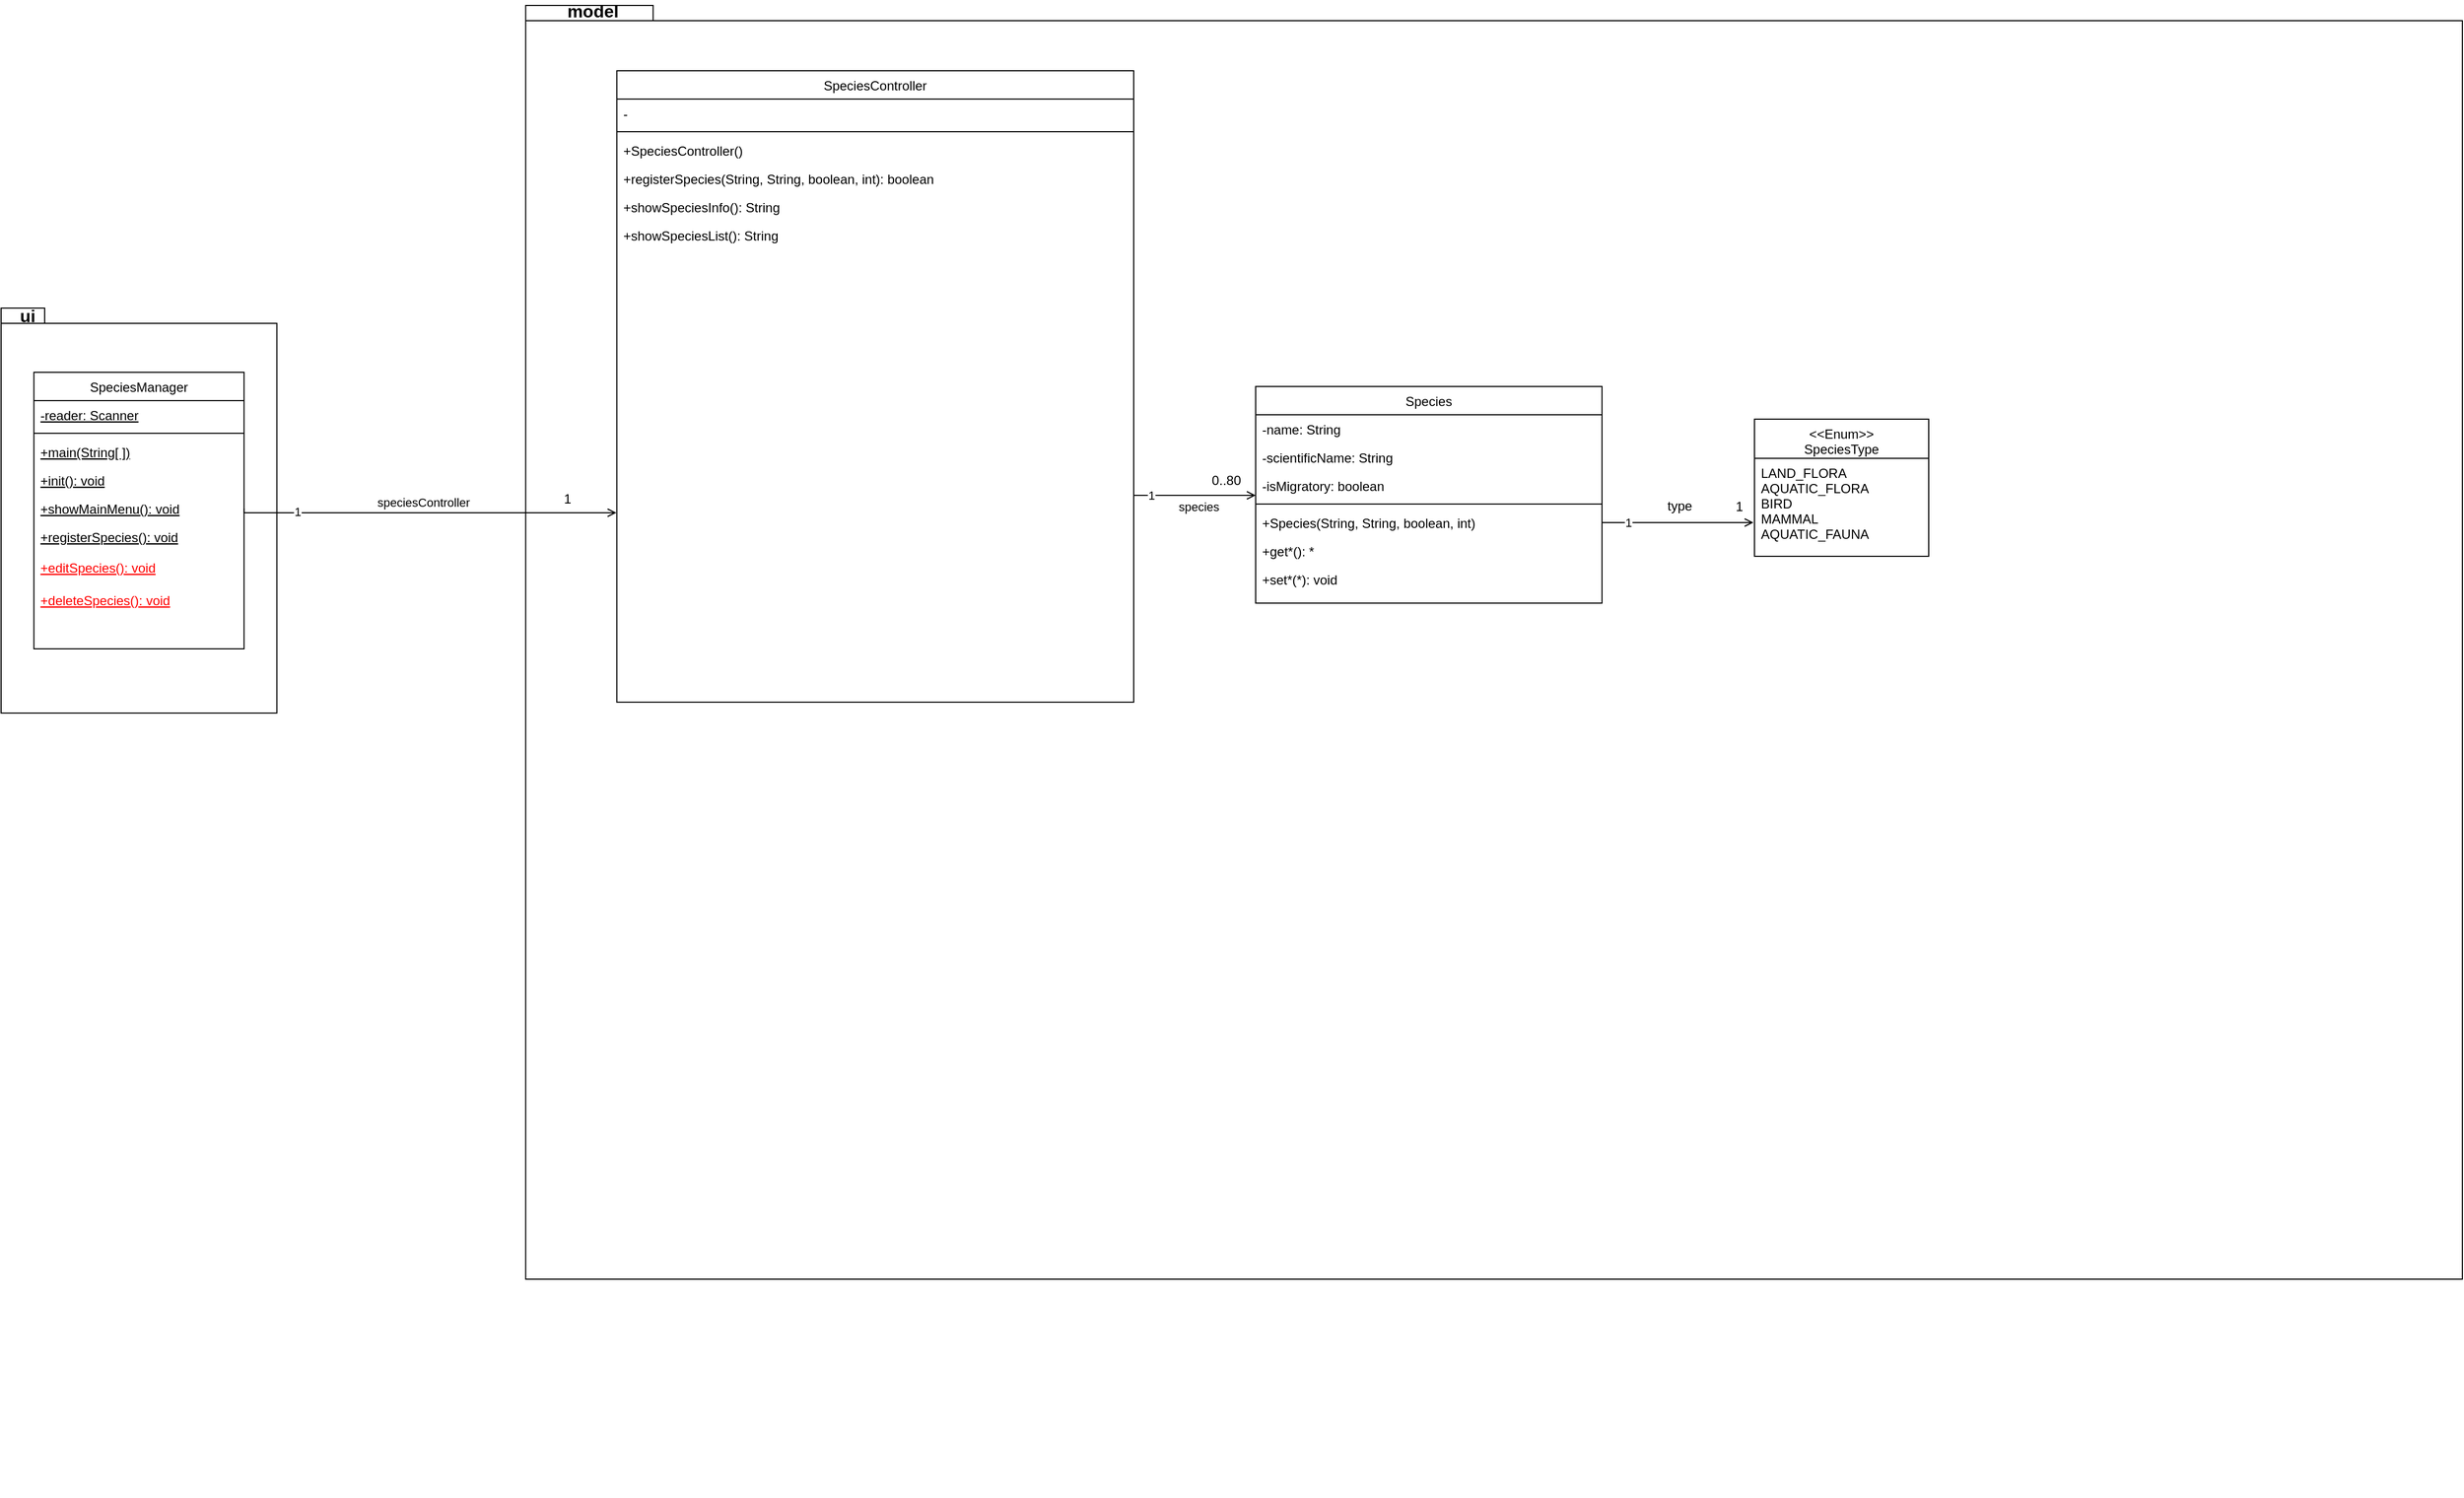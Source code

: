 <mxfile version="17.4.1" type="device"><diagram id="C5RBs43oDa-KdzZeNtuy" name="Page-1"><mxGraphModel dx="2489" dy="1963" grid="1" gridSize="10" guides="1" tooltips="1" connect="1" arrows="1" fold="1" page="1" pageScale="1" pageWidth="827" pageHeight="1169" math="0" shadow="0"><root><mxCell id="WIyWlLk6GJQsqaUBKTNV-0"/><mxCell id="WIyWlLk6GJQsqaUBKTNV-1" parent="WIyWlLk6GJQsqaUBKTNV-0"/><mxCell id="iSvfDCIpd0G1INtYwZN1-61" value="" style="group" parent="WIyWlLk6GJQsqaUBKTNV-1" vertex="1" connectable="0"><mxGeometry x="-460" y="98" width="410" height="473" as="geometry"/></mxCell><mxCell id="iSvfDCIpd0G1INtYwZN1-53" value="" style="shape=folder;fontStyle=1;spacingTop=10;tabWidth=40;tabHeight=14;tabPosition=left;html=1;" parent="iSvfDCIpd0G1INtYwZN1-61" vertex="1"><mxGeometry width="253.235" height="372" as="geometry"/></mxCell><mxCell id="iSvfDCIpd0G1INtYwZN1-55" value="ui" style="text;strokeColor=none;fillColor=none;html=1;fontSize=16;fontStyle=1;verticalAlign=middle;align=center;" parent="iSvfDCIpd0G1INtYwZN1-61" vertex="1"><mxGeometry x="12.059" width="24.118" height="14.308" as="geometry"/></mxCell><mxCell id="zkfFHV4jXpPFQw0GAbJ--0" value="SpeciesManager" style="swimlane;fontStyle=0;align=center;verticalAlign=top;childLayout=stackLayout;horizontal=1;startSize=26;horizontalStack=0;resizeParent=1;resizeLast=0;collapsible=1;marginBottom=0;rounded=0;shadow=0;strokeWidth=1;" parent="iSvfDCIpd0G1INtYwZN1-61" vertex="1"><mxGeometry x="30.147" y="59" width="192.941" height="254" as="geometry"><mxRectangle x="230" y="140" width="160" height="26" as="alternateBounds"/></mxGeometry></mxCell><mxCell id="GXTYJlBUm4R1N5sfBBOL-35" value="-reader: Scanner" style="text;align=left;verticalAlign=top;spacingLeft=4;spacingRight=4;overflow=hidden;rotatable=0;points=[[0,0.5],[1,0.5]];portConstraint=eastwest;fontStyle=4" parent="zkfFHV4jXpPFQw0GAbJ--0" vertex="1"><mxGeometry y="26" width="192.941" height="26" as="geometry"/></mxCell><mxCell id="zkfFHV4jXpPFQw0GAbJ--4" value="" style="line;html=1;strokeWidth=1;align=left;verticalAlign=middle;spacingTop=-1;spacingLeft=3;spacingRight=3;rotatable=0;labelPosition=right;points=[];portConstraint=eastwest;" parent="zkfFHV4jXpPFQw0GAbJ--0" vertex="1"><mxGeometry y="52" width="192.941" height="8" as="geometry"/></mxCell><mxCell id="zkfFHV4jXpPFQw0GAbJ--5" value="+main(String[ ])" style="text;align=left;verticalAlign=top;spacingLeft=4;spacingRight=4;overflow=hidden;rotatable=0;points=[[0,0.5],[1,0.5]];portConstraint=eastwest;fontStyle=4" parent="zkfFHV4jXpPFQw0GAbJ--0" vertex="1"><mxGeometry y="60" width="192.941" height="26" as="geometry"/></mxCell><mxCell id="iSvfDCIpd0G1INtYwZN1-144" value="+init(): void" style="text;align=left;verticalAlign=top;spacingLeft=4;spacingRight=4;overflow=hidden;rotatable=0;points=[[0,0.5],[1,0.5]];portConstraint=eastwest;fontStyle=4" parent="zkfFHV4jXpPFQw0GAbJ--0" vertex="1"><mxGeometry y="86" width="192.941" height="26" as="geometry"/></mxCell><mxCell id="iSvfDCIpd0G1INtYwZN1-143" value="+showMainMenu(): void" style="text;align=left;verticalAlign=top;spacingLeft=4;spacingRight=4;overflow=hidden;rotatable=0;points=[[0,0.5],[1,0.5]];portConstraint=eastwest;fontStyle=4" parent="zkfFHV4jXpPFQw0GAbJ--0" vertex="1"><mxGeometry y="112" width="192.941" height="26" as="geometry"/></mxCell><mxCell id="iSvfDCIpd0G1INtYwZN1-146" value="+registerSpecies(): void" style="text;align=left;verticalAlign=top;spacingLeft=4;spacingRight=4;overflow=hidden;rotatable=0;points=[[0,0.5],[1,0.5]];portConstraint=eastwest;fontStyle=4" parent="zkfFHV4jXpPFQw0GAbJ--0" vertex="1"><mxGeometry y="138" width="192.941" height="28" as="geometry"/></mxCell><mxCell id="iSvfDCIpd0G1INtYwZN1-145" value="+editSpecies(): void" style="text;align=left;verticalAlign=top;spacingLeft=4;spacingRight=4;overflow=hidden;rotatable=0;points=[[0,0.5],[1,0.5]];portConstraint=eastwest;fontStyle=4;fontColor=#FF0000;" parent="zkfFHV4jXpPFQw0GAbJ--0" vertex="1"><mxGeometry y="166" width="192.941" height="30" as="geometry"/></mxCell><mxCell id="iSvfDCIpd0G1INtYwZN1-147" value="+deleteSpecies(): void" style="text;align=left;verticalAlign=top;spacingLeft=4;spacingRight=4;overflow=hidden;rotatable=0;points=[[0,0.5],[1,0.5]];portConstraint=eastwest;fontStyle=4;fontColor=#FF0000;" parent="zkfFHV4jXpPFQw0GAbJ--0" vertex="1"><mxGeometry y="196" width="192.941" height="30" as="geometry"/></mxCell><mxCell id="iSvfDCIpd0G1INtYwZN1-60" value="" style="group;editable=0;" parent="WIyWlLk6GJQsqaUBKTNV-1" vertex="1" connectable="0"><mxGeometry x="-40" y="-180" width="1620" height="1370" as="geometry"/></mxCell><mxCell id="iSvfDCIpd0G1INtYwZN1-57" value="model" style="text;strokeColor=none;fillColor=none;html=1;fontSize=16;fontStyle=1;verticalAlign=middle;align=center;" parent="iSvfDCIpd0G1INtYwZN1-60" vertex="1"><mxGeometry width="246.857" height="10" as="geometry"/></mxCell><mxCell id="iSvfDCIpd0G1INtYwZN1-62" value="Coach" style="swimlane;fontStyle=0;align=center;verticalAlign=top;childLayout=stackLayout;horizontal=1;startSize=26;horizontalStack=0;resizeParent=1;resizeLast=0;collapsible=1;marginBottom=0;rounded=0;shadow=0;strokeWidth=1;" parent="iSvfDCIpd0G1INtYwZN1-60" vertex="1"><mxGeometry x="848.571" y="610" width="246.857" height="216" as="geometry"><mxRectangle x="550" y="140" width="160" height="26" as="alternateBounds"/></mxGeometry></mxCell><mxCell id="iSvfDCIpd0G1INtYwZN1-63" value="-name: String" style="text;align=left;verticalAlign=top;spacingLeft=4;spacingRight=4;overflow=hidden;rotatable=0;points=[[0,0.5],[1,0.5]];portConstraint=eastwest;rounded=0;shadow=0;html=0;" parent="iSvfDCIpd0G1INtYwZN1-62" vertex="1"><mxGeometry y="26" width="246.857" height="26" as="geometry"/></mxCell><mxCell id="iSvfDCIpd0G1INtYwZN1-66" value="-lastName: String" style="text;align=left;verticalAlign=top;spacingLeft=4;spacingRight=4;overflow=hidden;rotatable=0;points=[[0,0.5],[1,0.5]];portConstraint=eastwest;rounded=0;shadow=0;html=0;" parent="iSvfDCIpd0G1INtYwZN1-62" vertex="1"><mxGeometry y="52" width="246.857" height="26" as="geometry"/></mxCell><mxCell id="iSvfDCIpd0G1INtYwZN1-65" value="-id: String" style="text;align=left;verticalAlign=top;spacingLeft=4;spacingRight=4;overflow=hidden;rotatable=0;points=[[0,0.5],[1,0.5]];portConstraint=eastwest;rounded=0;shadow=0;html=0;" parent="iSvfDCIpd0G1INtYwZN1-62" vertex="1"><mxGeometry y="78" width="246.857" height="26" as="geometry"/></mxCell><mxCell id="iSvfDCIpd0G1INtYwZN1-67" value="-yearsOfExperience: int" style="text;align=left;verticalAlign=top;spacingLeft=4;spacingRight=4;overflow=hidden;rotatable=0;points=[[0,0.5],[1,0.5]];portConstraint=eastwest;rounded=0;shadow=0;html=0;" parent="iSvfDCIpd0G1INtYwZN1-62" vertex="1"><mxGeometry y="104" width="246.857" height="26" as="geometry"/></mxCell><mxCell id="iSvfDCIpd0G1INtYwZN1-68" value="" style="line;html=1;strokeWidth=1;align=left;verticalAlign=middle;spacingTop=-1;spacingLeft=3;spacingRight=3;rotatable=0;labelPosition=right;points=[];portConstraint=eastwest;" parent="iSvfDCIpd0G1INtYwZN1-62" vertex="1"><mxGeometry y="130" width="246.857" height="8" as="geometry"/></mxCell><mxCell id="iSvfDCIpd0G1INtYwZN1-78" value="Player" style="swimlane;fontStyle=0;align=center;verticalAlign=top;childLayout=stackLayout;horizontal=1;startSize=26;horizontalStack=0;resizeParent=1;resizeLast=0;collapsible=1;marginBottom=0;rounded=0;shadow=0;strokeWidth=1;" parent="iSvfDCIpd0G1INtYwZN1-60" vertex="1"><mxGeometry x="848.571" y="860" width="246.857" height="216" as="geometry"><mxRectangle x="550" y="140" width="160" height="26" as="alternateBounds"/></mxGeometry></mxCell><mxCell id="iSvfDCIpd0G1INtYwZN1-79" value="-name: String" style="text;align=left;verticalAlign=top;spacingLeft=4;spacingRight=4;overflow=hidden;rotatable=0;points=[[0,0.5],[1,0.5]];portConstraint=eastwest;rounded=0;shadow=0;html=0;" parent="iSvfDCIpd0G1INtYwZN1-78" vertex="1"><mxGeometry y="26" width="246.857" height="26" as="geometry"/></mxCell><mxCell id="iSvfDCIpd0G1INtYwZN1-80" value="-lastName: String" style="text;align=left;verticalAlign=top;spacingLeft=4;spacingRight=4;overflow=hidden;rotatable=0;points=[[0,0.5],[1,0.5]];portConstraint=eastwest;rounded=0;shadow=0;html=0;" parent="iSvfDCIpd0G1INtYwZN1-78" vertex="1"><mxGeometry y="52" width="246.857" height="26" as="geometry"/></mxCell><mxCell id="iSvfDCIpd0G1INtYwZN1-81" value="-id: String" style="text;align=left;verticalAlign=top;spacingLeft=4;spacingRight=4;overflow=hidden;rotatable=0;points=[[0,0.5],[1,0.5]];portConstraint=eastwest;rounded=0;shadow=0;html=0;" parent="iSvfDCIpd0G1INtYwZN1-78" vertex="1"><mxGeometry y="78" width="246.857" height="26" as="geometry"/></mxCell><mxCell id="iSvfDCIpd0G1INtYwZN1-82" value="-shirtNumber: int" style="text;align=left;verticalAlign=top;spacingLeft=4;spacingRight=4;overflow=hidden;rotatable=0;points=[[0,0.5],[1,0.5]];portConstraint=eastwest;rounded=0;shadow=0;html=0;" parent="iSvfDCIpd0G1INtYwZN1-78" vertex="1"><mxGeometry y="104" width="246.857" height="26" as="geometry"/></mxCell><mxCell id="iSvfDCIpd0G1INtYwZN1-83" value="" style="line;html=1;strokeWidth=1;align=left;verticalAlign=middle;spacingTop=-1;spacingLeft=3;spacingRight=3;rotatable=0;labelPosition=right;points=[];portConstraint=eastwest;" parent="iSvfDCIpd0G1INtYwZN1-78" vertex="1"><mxGeometry y="130" width="246.857" height="8" as="geometry"/></mxCell><mxCell id="iSvfDCIpd0G1INtYwZN1-89" value="" style="endArrow=open;shadow=0;strokeWidth=1;rounded=0;endFill=1;edgeStyle=elbowEdgeStyle;elbow=vertical;" parent="iSvfDCIpd0G1INtYwZN1-60" edge="1"><mxGeometry x="0.5" y="41" relative="1" as="geometry"><mxPoint x="586.286" y="516.0" as="sourcePoint"/><mxPoint x="586.286" y="610" as="targetPoint"/><mxPoint x="-40" y="32" as="offset"/></mxGeometry></mxCell><mxCell id="iSvfDCIpd0G1INtYwZN1-90" value="1" style="resizable=0;align=left;verticalAlign=bottom;labelBackgroundColor=none;fontSize=12;" parent="iSvfDCIpd0G1INtYwZN1-89" connectable="0" vertex="1"><mxGeometry x="-1" relative="1" as="geometry"><mxPoint x="-10" y="24" as="offset"/></mxGeometry></mxCell><mxCell id="iSvfDCIpd0G1INtYwZN1-91" value="1" style="resizable=0;align=right;verticalAlign=bottom;labelBackgroundColor=none;fontSize=12;" parent="iSvfDCIpd0G1INtYwZN1-89" connectable="0" vertex="1"><mxGeometry x="1" relative="1" as="geometry"><mxPoint y="-10" as="offset"/></mxGeometry></mxCell><mxCell id="iSvfDCIpd0G1INtYwZN1-92" value="visitorTeam" style="text;html=1;resizable=0;points=[];;align=center;verticalAlign=middle;labelBackgroundColor=none;rounded=0;shadow=0;strokeWidth=1;fontSize=12;" parent="iSvfDCIpd0G1INtYwZN1-89" vertex="1" connectable="0"><mxGeometry x="0.5" y="49" relative="1" as="geometry"><mxPoint x="-9" y="-27" as="offset"/></mxGeometry></mxCell><mxCell id="iSvfDCIpd0G1INtYwZN1-99" value="+get*(): *" style="text;align=left;verticalAlign=top;spacingLeft=4;spacingRight=4;overflow=hidden;rotatable=0;points=[[0,0.5],[1,0.5]];portConstraint=eastwest;" parent="iSvfDCIpd0G1INtYwZN1-60" vertex="1"><mxGeometry x="1296" y="410" width="246.857" height="26" as="geometry"/></mxCell><mxCell id="iSvfDCIpd0G1INtYwZN1-100" value="+set*(*): void" style="text;align=left;verticalAlign=top;spacingLeft=4;spacingRight=4;overflow=hidden;rotatable=0;points=[[0,0.5],[1,0.5]];portConstraint=eastwest;" parent="iSvfDCIpd0G1INtYwZN1-60" vertex="1"><mxGeometry x="1296" y="436" width="246.857" height="26" as="geometry"/></mxCell><mxCell id="iSvfDCIpd0G1INtYwZN1-101" value="+Scoreboard()" style="text;align=left;verticalAlign=top;spacingLeft=4;spacingRight=4;overflow=hidden;rotatable=0;points=[[0,0.5],[1,0.5]];portConstraint=eastwest;" parent="iSvfDCIpd0G1INtYwZN1-60" vertex="1"><mxGeometry x="1296" y="386" width="246.857" height="26" as="geometry"/></mxCell><mxCell id="iSvfDCIpd0G1INtYwZN1-102" value="" style="group;expand=0;editable=0;" parent="iSvfDCIpd0G1INtYwZN1-60" vertex="1" connectable="0"><mxGeometry width="1620.0" height="1370" as="geometry"/></mxCell><mxCell id="iSvfDCIpd0G1INtYwZN1-103" value="" style="shape=folder;fontStyle=1;spacingTop=10;tabWidth=40;tabHeight=14;tabPosition=left;html=1;editable=0;" parent="iSvfDCIpd0G1INtYwZN1-102" vertex="1"><mxGeometry x="61.71" width="1778.29" height="1170" as="geometry"/></mxCell><mxCell id="iSvfDCIpd0G1INtYwZN1-104" value="model" style="text;strokeColor=none;fillColor=none;html=1;fontSize=16;fontStyle=1;verticalAlign=middle;align=center;" parent="iSvfDCIpd0G1INtYwZN1-102" vertex="1"><mxGeometry width="246.857" height="10" as="geometry"/></mxCell><mxCell id="iSvfDCIpd0G1INtYwZN1-19" value="Species" style="swimlane;fontStyle=0;align=center;verticalAlign=top;childLayout=stackLayout;horizontal=1;startSize=26;horizontalStack=0;resizeParent=1;resizeLast=0;collapsible=1;marginBottom=0;rounded=0;shadow=0;strokeWidth=1;" parent="iSvfDCIpd0G1INtYwZN1-102" vertex="1"><mxGeometry x="731.97" y="350" width="318.03" height="199" as="geometry"><mxRectangle x="550" y="140" width="160" height="26" as="alternateBounds"/></mxGeometry></mxCell><mxCell id="GXTYJlBUm4R1N5sfBBOL-10" value="-name: String" style="text;align=left;verticalAlign=top;spacingLeft=4;spacingRight=4;overflow=hidden;rotatable=0;points=[[0,0.5],[1,0.5]];portConstraint=eastwest;" parent="iSvfDCIpd0G1INtYwZN1-19" vertex="1"><mxGeometry y="26" width="318.03" height="26" as="geometry"/></mxCell><mxCell id="iSvfDCIpd0G1INtYwZN1-20" value="-scientificName: String" style="text;align=left;verticalAlign=top;spacingLeft=4;spacingRight=4;overflow=hidden;rotatable=0;points=[[0,0.5],[1,0.5]];portConstraint=eastwest;rounded=0;shadow=0;html=0;" parent="iSvfDCIpd0G1INtYwZN1-19" vertex="1"><mxGeometry y="52" width="318.03" height="26" as="geometry"/></mxCell><mxCell id="GXTYJlBUm4R1N5sfBBOL-12" value="-isMigratory: boolean" style="text;align=left;verticalAlign=top;spacingLeft=4;spacingRight=4;overflow=hidden;rotatable=0;points=[[0,0.5],[1,0.5]];portConstraint=eastwest;" parent="iSvfDCIpd0G1INtYwZN1-19" vertex="1"><mxGeometry y="78" width="318.03" height="26" as="geometry"/></mxCell><mxCell id="iSvfDCIpd0G1INtYwZN1-23" value="" style="line;html=1;strokeWidth=1;align=left;verticalAlign=middle;spacingTop=-1;spacingLeft=3;spacingRight=3;rotatable=0;labelPosition=right;points=[];portConstraint=eastwest;" parent="iSvfDCIpd0G1INtYwZN1-19" vertex="1"><mxGeometry y="104" width="318.03" height="8" as="geometry"/></mxCell><mxCell id="iSvfDCIpd0G1INtYwZN1-131" value="+Species(String, String, boolean, int)" style="text;align=left;verticalAlign=top;spacingLeft=4;spacingRight=4;overflow=hidden;rotatable=0;points=[[0,0.5],[1,0.5]];portConstraint=eastwest;" parent="iSvfDCIpd0G1INtYwZN1-19" vertex="1"><mxGeometry y="112" width="318.03" height="26" as="geometry"/></mxCell><mxCell id="iSvfDCIpd0G1INtYwZN1-129" value="+get*(): *" style="text;align=left;verticalAlign=top;spacingLeft=4;spacingRight=4;overflow=hidden;rotatable=0;points=[[0,0.5],[1,0.5]];portConstraint=eastwest;" parent="iSvfDCIpd0G1INtYwZN1-19" vertex="1"><mxGeometry y="138" width="318.03" height="26" as="geometry"/></mxCell><mxCell id="iSvfDCIpd0G1INtYwZN1-130" value="+set*(*): void" style="text;align=left;verticalAlign=top;spacingLeft=4;spacingRight=4;overflow=hidden;rotatable=0;points=[[0,0.5],[1,0.5]];portConstraint=eastwest;" parent="iSvfDCIpd0G1INtYwZN1-19" vertex="1"><mxGeometry y="164" width="318.03" height="26" as="geometry"/></mxCell><mxCell id="iSvfDCIpd0G1INtYwZN1-93" value="" style="endArrow=open;shadow=0;strokeWidth=1;rounded=0;endFill=1;edgeStyle=elbowEdgeStyle;elbow=vertical;exitX=1;exitY=0.5;exitDx=0;exitDy=0;entryX=-0.006;entryY=0.702;entryDx=0;entryDy=0;entryPerimeter=0;" parent="iSvfDCIpd0G1INtYwZN1-102" source="iSvfDCIpd0G1INtYwZN1-131" target="iw7U5FmfEKcrZyNxjwCk-1" edge="1"><mxGeometry x="0.5" y="41" relative="1" as="geometry"><mxPoint x="1050" y="553" as="sourcePoint"/><mxPoint x="890.985" y="629" as="targetPoint"/><mxPoint x="-40" y="32" as="offset"/><Array as="points"><mxPoint x="1120" y="475"/><mxPoint x="1130" y="470"/><mxPoint x="1163.077" y="679"/><mxPoint x="1142.308" y="659"/><mxPoint x="1100.769" y="629"/><mxPoint x="1028.077" y="669"/></Array></mxGeometry></mxCell><mxCell id="iSvfDCIpd0G1INtYwZN1-95" value="1" style="resizable=0;align=right;verticalAlign=bottom;labelBackgroundColor=none;fontSize=12;" parent="iSvfDCIpd0G1INtYwZN1-93" connectable="0" vertex="1"><mxGeometry x="1" relative="1" as="geometry"><mxPoint x="-8" y="-6" as="offset"/></mxGeometry></mxCell><mxCell id="iSvfDCIpd0G1INtYwZN1-96" value="type" style="text;html=1;resizable=0;points=[];;align=center;verticalAlign=middle;labelBackgroundColor=none;rounded=0;shadow=0;strokeWidth=1;fontSize=12;" parent="iSvfDCIpd0G1INtYwZN1-93" vertex="1" connectable="0"><mxGeometry x="0.5" y="49" relative="1" as="geometry"><mxPoint x="-34" y="34" as="offset"/></mxGeometry></mxCell><mxCell id="QECduPok4mCFei9pMIjp-1" value="&lt;font color=&quot;#000000&quot;&gt;1&lt;/font&gt;" style="edgeLabel;html=1;align=center;verticalAlign=middle;resizable=0;points=[];fontColor=#FF0000;" vertex="1" connectable="0" parent="iSvfDCIpd0G1INtYwZN1-93"><mxGeometry x="-0.655" relative="1" as="geometry"><mxPoint as="offset"/></mxGeometry></mxCell><mxCell id="GXTYJlBUm4R1N5sfBBOL-19" value="SpeciesController" style="swimlane;fontStyle=0;align=center;verticalAlign=top;childLayout=stackLayout;horizontal=1;startSize=26;horizontalStack=0;resizeParent=1;resizeLast=0;collapsible=1;marginBottom=0;rounded=0;shadow=0;strokeWidth=1;" parent="iSvfDCIpd0G1INtYwZN1-102" vertex="1"><mxGeometry x="145.38" y="60" width="474.62" height="580" as="geometry"><mxRectangle x="230" y="140" width="160" height="26" as="alternateBounds"/></mxGeometry></mxCell><mxCell id="QECduPok4mCFei9pMIjp-0" value="-" style="text;align=left;verticalAlign=top;spacingLeft=4;spacingRight=4;overflow=hidden;rotatable=0;points=[[0,0.5],[1,0.5]];portConstraint=eastwest;fontStyle=0" vertex="1" parent="GXTYJlBUm4R1N5sfBBOL-19"><mxGeometry y="26" width="474.62" height="26" as="geometry"/></mxCell><mxCell id="GXTYJlBUm4R1N5sfBBOL-20" value="" style="line;html=1;strokeWidth=1;align=left;verticalAlign=middle;spacingTop=-1;spacingLeft=3;spacingRight=3;rotatable=0;labelPosition=right;points=[];portConstraint=eastwest;" parent="GXTYJlBUm4R1N5sfBBOL-19" vertex="1"><mxGeometry y="52" width="474.62" height="8" as="geometry"/></mxCell><mxCell id="GXTYJlBUm4R1N5sfBBOL-33" value="+SpeciesController()" style="text;align=left;verticalAlign=top;spacingLeft=4;spacingRight=4;overflow=hidden;rotatable=0;points=[[0,0.5],[1,0.5]];portConstraint=eastwest;fontStyle=0" parent="GXTYJlBUm4R1N5sfBBOL-19" vertex="1"><mxGeometry y="60" width="474.62" height="26" as="geometry"/></mxCell><mxCell id="iw7U5FmfEKcrZyNxjwCk-19" value="+registerSpecies(String, String, boolean, int): boolean" style="text;align=left;verticalAlign=top;spacingLeft=4;spacingRight=4;overflow=hidden;rotatable=0;points=[[0,0.5],[1,0.5]];portConstraint=eastwest;fontStyle=0" parent="GXTYJlBUm4R1N5sfBBOL-19" vertex="1"><mxGeometry y="86" width="474.62" height="26" as="geometry"/></mxCell><mxCell id="iw7U5FmfEKcrZyNxjwCk-23" value="+showSpeciesInfo(): String" style="text;align=left;verticalAlign=top;spacingLeft=4;spacingRight=4;overflow=hidden;rotatable=0;points=[[0,0.5],[1,0.5]];portConstraint=eastwest;fontStyle=0" parent="GXTYJlBUm4R1N5sfBBOL-19" vertex="1"><mxGeometry y="112" width="474.62" height="26" as="geometry"/></mxCell><mxCell id="iw7U5FmfEKcrZyNxjwCk-24" value="+showSpeciesList(): String" style="text;align=left;verticalAlign=top;spacingLeft=4;spacingRight=4;overflow=hidden;rotatable=0;points=[[0,0.5],[1,0.5]];portConstraint=eastwest;fontStyle=0" parent="GXTYJlBUm4R1N5sfBBOL-19" vertex="1"><mxGeometry y="138" width="474.62" height="26" as="geometry"/></mxCell><mxCell id="GXTYJlBUm4R1N5sfBBOL-28" value="species" style="endArrow=open;shadow=0;strokeWidth=1;rounded=0;endFill=1;edgeStyle=elbowEdgeStyle;elbow=vertical;exitX=1;exitY=0.5;exitDx=0;exitDy=0;entryX=0;entryY=0.5;entryDx=0;entryDy=0;" parent="iSvfDCIpd0G1INtYwZN1-102" edge="1"><mxGeometry x="0.606" y="-10" relative="1" as="geometry"><mxPoint x="620.0" y="602" as="sourcePoint"/><mxPoint x="731.97" y="450.0" as="targetPoint"/><mxPoint as="offset"/><Array as="points"><mxPoint x="529.615" y="450"/><mxPoint x="820.385" y="630"/><mxPoint x="457.813" y="550"/><mxPoint x="457.813" y="560"/></Array></mxGeometry></mxCell><mxCell id="GXTYJlBUm4R1N5sfBBOL-29" value="0..80" style="resizable=0;align=right;verticalAlign=bottom;labelBackgroundColor=none;fontSize=12;" parent="GXTYJlBUm4R1N5sfBBOL-28" connectable="0" vertex="1"><mxGeometry x="1" relative="1" as="geometry"><mxPoint x="-12" y="-5" as="offset"/></mxGeometry></mxCell><mxCell id="QECduPok4mCFei9pMIjp-2" value="1" style="edgeLabel;html=1;align=center;verticalAlign=middle;resizable=0;points=[];fontColor=#000000;" vertex="1" connectable="0" parent="GXTYJlBUm4R1N5sfBBOL-28"><mxGeometry x="0.273" relative="1" as="geometry"><mxPoint as="offset"/></mxGeometry></mxCell><mxCell id="iw7U5FmfEKcrZyNxjwCk-0" value="&lt;&lt;Enum&gt;&gt;&#10;SpeciesType" style="swimlane;fontStyle=0;align=center;verticalAlign=top;childLayout=stackLayout;horizontal=1;startSize=36;horizontalStack=0;resizeParent=1;resizeLast=0;collapsible=1;marginBottom=0;rounded=0;shadow=0;strokeWidth=1;" parent="iSvfDCIpd0G1INtYwZN1-102" vertex="1"><mxGeometry x="1190" y="380" width="160" height="126" as="geometry"><mxRectangle x="550" y="140" width="160" height="26" as="alternateBounds"/></mxGeometry></mxCell><mxCell id="iw7U5FmfEKcrZyNxjwCk-1" value="LAND_FLORA&#10;AQUATIC_FLORA&#10;BIRD&#10;MAMMAL&#10;AQUATIC_FAUNA" style="text;align=left;verticalAlign=top;spacingLeft=4;spacingRight=4;overflow=hidden;rotatable=0;points=[[0,0.5],[1,0.5]];portConstraint=eastwest;" parent="iw7U5FmfEKcrZyNxjwCk-0" vertex="1"><mxGeometry y="36" width="160" height="84" as="geometry"/></mxCell><mxCell id="GXTYJlBUm4R1N5sfBBOL-38" value="speciesController" style="endArrow=open;shadow=0;strokeWidth=1;rounded=0;endFill=1;edgeStyle=elbowEdgeStyle;elbow=vertical;exitX=1;exitY=0.5;exitDx=0;exitDy=0;" parent="WIyWlLk6GJQsqaUBKTNV-1" source="iSvfDCIpd0G1INtYwZN1-143" edge="1"><mxGeometry x="-0.022" y="10" relative="1" as="geometry"><mxPoint x="390" y="296.0" as="sourcePoint"/><mxPoint x="105" y="286" as="targetPoint"/><mxPoint as="offset"/><Array as="points"><mxPoint x="-50" y="286"/><mxPoint x="-60" y="280"/><mxPoint x="-80" y="250"/><mxPoint x="470" y="360"/><mxPoint x="480" y="280"/><mxPoint x="760" y="460"/><mxPoint x="410.857" y="380"/><mxPoint x="410.857" y="390"/></Array></mxGeometry></mxCell><mxCell id="GXTYJlBUm4R1N5sfBBOL-39" value="1" style="resizable=0;align=right;verticalAlign=bottom;labelBackgroundColor=none;fontSize=12;" parent="GXTYJlBUm4R1N5sfBBOL-38" connectable="0" vertex="1"><mxGeometry x="1" relative="1" as="geometry"><mxPoint x="-40" y="-4" as="offset"/></mxGeometry></mxCell><mxCell id="QECduPok4mCFei9pMIjp-3" value="1" style="edgeLabel;html=1;align=center;verticalAlign=middle;resizable=0;points=[];fontColor=#000000;" vertex="1" connectable="0" parent="GXTYJlBUm4R1N5sfBBOL-38"><mxGeometry x="-0.694" y="1" relative="1" as="geometry"><mxPoint as="offset"/></mxGeometry></mxCell></root></mxGraphModel></diagram></mxfile>